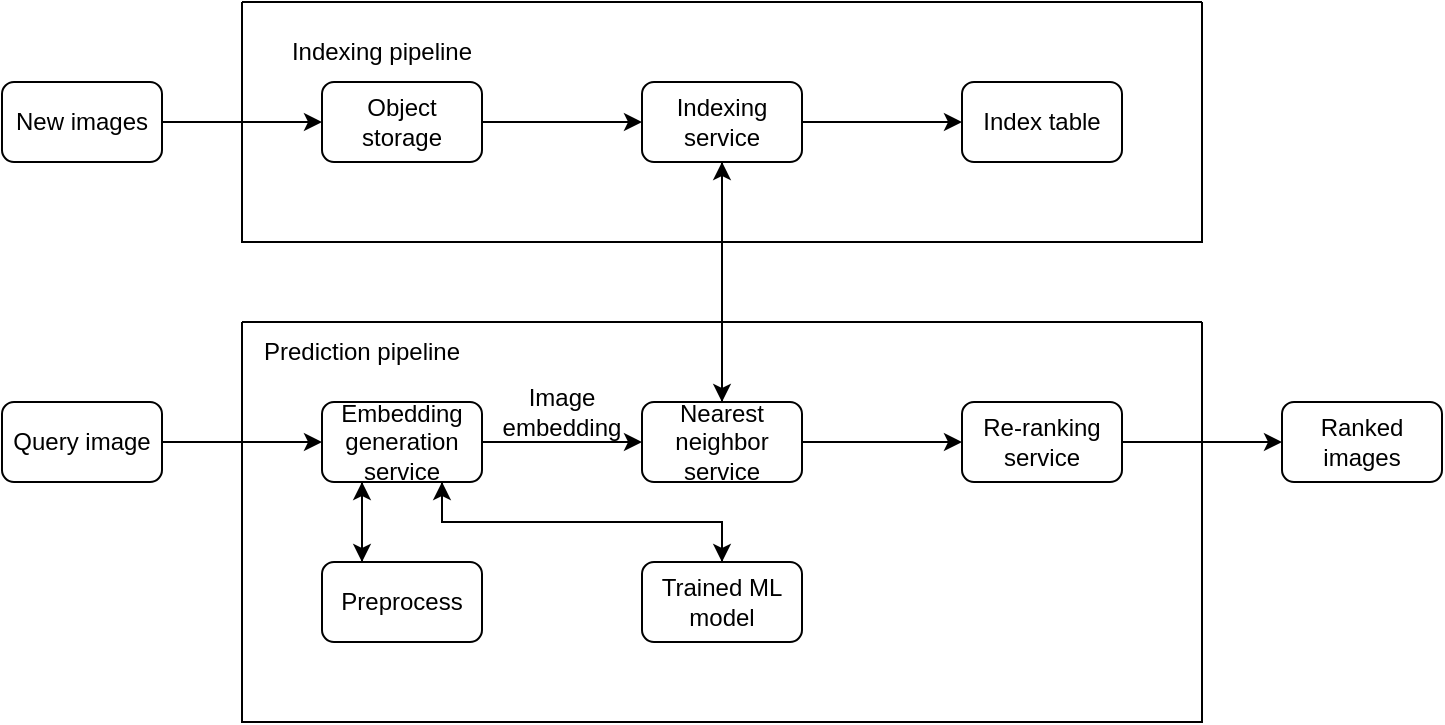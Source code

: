 <mxfile version="28.0.7">
  <diagram id="0skp8sg_g3C_ar09sCD9" name="Page-1">
    <mxGraphModel dx="976" dy="568" grid="1" gridSize="10" guides="1" tooltips="1" connect="1" arrows="1" fold="1" page="1" pageScale="1" pageWidth="850" pageHeight="1100" math="0" shadow="0">
      <root>
        <mxCell id="0" />
        <mxCell id="1" parent="0" />
        <mxCell id="l1ZWfpOvFa45eJeAlfOC-3" value="" style="swimlane;startSize=0;" parent="1" vertex="1">
          <mxGeometry x="200" y="80" width="480" height="120" as="geometry" />
        </mxCell>
        <mxCell id="l1ZWfpOvFa45eJeAlfOC-5" value="Index table" style="rounded=1;whiteSpace=wrap;html=1;" parent="l1ZWfpOvFa45eJeAlfOC-3" vertex="1">
          <mxGeometry x="360" y="40" width="80" height="40" as="geometry" />
        </mxCell>
        <mxCell id="l1ZWfpOvFa45eJeAlfOC-20" style="edgeStyle=orthogonalEdgeStyle;rounded=0;orthogonalLoop=1;jettySize=auto;html=1;exitX=1;exitY=0.5;exitDx=0;exitDy=0;entryX=0;entryY=0.5;entryDx=0;entryDy=0;" parent="l1ZWfpOvFa45eJeAlfOC-3" source="l1ZWfpOvFa45eJeAlfOC-6" target="l1ZWfpOvFa45eJeAlfOC-7" edge="1">
          <mxGeometry relative="1" as="geometry" />
        </mxCell>
        <mxCell id="l1ZWfpOvFa45eJeAlfOC-6" value="Object storage" style="rounded=1;whiteSpace=wrap;html=1;" parent="l1ZWfpOvFa45eJeAlfOC-3" vertex="1">
          <mxGeometry x="40" y="40" width="80" height="40" as="geometry" />
        </mxCell>
        <mxCell id="l1ZWfpOvFa45eJeAlfOC-21" style="edgeStyle=orthogonalEdgeStyle;rounded=0;orthogonalLoop=1;jettySize=auto;html=1;exitX=1;exitY=0.5;exitDx=0;exitDy=0;entryX=0;entryY=0.5;entryDx=0;entryDy=0;" parent="l1ZWfpOvFa45eJeAlfOC-3" source="l1ZWfpOvFa45eJeAlfOC-7" target="l1ZWfpOvFa45eJeAlfOC-5" edge="1">
          <mxGeometry relative="1" as="geometry" />
        </mxCell>
        <mxCell id="l1ZWfpOvFa45eJeAlfOC-7" value="Indexing service" style="rounded=1;whiteSpace=wrap;html=1;" parent="l1ZWfpOvFa45eJeAlfOC-3" vertex="1">
          <mxGeometry x="200" y="40" width="80" height="40" as="geometry" />
        </mxCell>
        <mxCell id="l1ZWfpOvFa45eJeAlfOC-4" value="" style="swimlane;startSize=0;" parent="1" vertex="1">
          <mxGeometry x="200" y="240" width="480" height="200" as="geometry" />
        </mxCell>
        <mxCell id="l1ZWfpOvFa45eJeAlfOC-22" style="edgeStyle=orthogonalEdgeStyle;rounded=0;orthogonalLoop=1;jettySize=auto;html=1;exitX=1;exitY=0.5;exitDx=0;exitDy=0;entryX=0;entryY=0.5;entryDx=0;entryDy=0;" parent="l1ZWfpOvFa45eJeAlfOC-4" source="l1ZWfpOvFa45eJeAlfOC-8" target="l1ZWfpOvFa45eJeAlfOC-9" edge="1">
          <mxGeometry relative="1" as="geometry" />
        </mxCell>
        <mxCell id="l1ZWfpOvFa45eJeAlfOC-26" style="edgeStyle=orthogonalEdgeStyle;rounded=0;orthogonalLoop=1;jettySize=auto;html=1;exitX=0.75;exitY=1;exitDx=0;exitDy=0;entryX=0.5;entryY=0;entryDx=0;entryDy=0;" parent="l1ZWfpOvFa45eJeAlfOC-4" source="l1ZWfpOvFa45eJeAlfOC-8" target="l1ZWfpOvFa45eJeAlfOC-12" edge="1">
          <mxGeometry relative="1" as="geometry" />
        </mxCell>
        <mxCell id="qn2sMM9tRt81M4wvJffz-2" style="edgeStyle=orthogonalEdgeStyle;rounded=0;orthogonalLoop=1;jettySize=auto;html=1;exitX=0.25;exitY=1;exitDx=0;exitDy=0;entryX=0.25;entryY=0;entryDx=0;entryDy=0;" edge="1" parent="l1ZWfpOvFa45eJeAlfOC-4" source="l1ZWfpOvFa45eJeAlfOC-8" target="l1ZWfpOvFa45eJeAlfOC-11">
          <mxGeometry relative="1" as="geometry" />
        </mxCell>
        <mxCell id="l1ZWfpOvFa45eJeAlfOC-8" value="Embedding generation service" style="rounded=1;whiteSpace=wrap;html=1;" parent="l1ZWfpOvFa45eJeAlfOC-4" vertex="1">
          <mxGeometry x="40" y="40" width="80" height="40" as="geometry" />
        </mxCell>
        <mxCell id="l1ZWfpOvFa45eJeAlfOC-23" style="edgeStyle=orthogonalEdgeStyle;rounded=0;orthogonalLoop=1;jettySize=auto;html=1;exitX=1;exitY=0.5;exitDx=0;exitDy=0;entryX=0;entryY=0.5;entryDx=0;entryDy=0;" parent="l1ZWfpOvFa45eJeAlfOC-4" source="l1ZWfpOvFa45eJeAlfOC-9" target="l1ZWfpOvFa45eJeAlfOC-10" edge="1">
          <mxGeometry relative="1" as="geometry" />
        </mxCell>
        <mxCell id="l1ZWfpOvFa45eJeAlfOC-9" value="Nearest neighbor service" style="rounded=1;whiteSpace=wrap;html=1;" parent="l1ZWfpOvFa45eJeAlfOC-4" vertex="1">
          <mxGeometry x="200" y="40" width="80" height="40" as="geometry" />
        </mxCell>
        <mxCell id="l1ZWfpOvFa45eJeAlfOC-10" value="Re-ranking service" style="rounded=1;whiteSpace=wrap;html=1;" parent="l1ZWfpOvFa45eJeAlfOC-4" vertex="1">
          <mxGeometry x="360" y="40" width="80" height="40" as="geometry" />
        </mxCell>
        <mxCell id="qn2sMM9tRt81M4wvJffz-3" style="edgeStyle=orthogonalEdgeStyle;rounded=0;orthogonalLoop=1;jettySize=auto;html=1;exitX=0.25;exitY=0;exitDx=0;exitDy=0;entryX=0.25;entryY=1;entryDx=0;entryDy=0;" edge="1" parent="l1ZWfpOvFa45eJeAlfOC-4" source="l1ZWfpOvFa45eJeAlfOC-11" target="l1ZWfpOvFa45eJeAlfOC-8">
          <mxGeometry relative="1" as="geometry" />
        </mxCell>
        <mxCell id="l1ZWfpOvFa45eJeAlfOC-11" value="Preprocess" style="rounded=1;whiteSpace=wrap;html=1;" parent="l1ZWfpOvFa45eJeAlfOC-4" vertex="1">
          <mxGeometry x="40" y="120" width="80" height="40" as="geometry" />
        </mxCell>
        <mxCell id="l1ZWfpOvFa45eJeAlfOC-28" style="edgeStyle=orthogonalEdgeStyle;rounded=0;orthogonalLoop=1;jettySize=auto;html=1;exitX=0.5;exitY=0;exitDx=0;exitDy=0;entryX=0.75;entryY=1;entryDx=0;entryDy=0;" parent="l1ZWfpOvFa45eJeAlfOC-4" source="l1ZWfpOvFa45eJeAlfOC-12" target="l1ZWfpOvFa45eJeAlfOC-8" edge="1">
          <mxGeometry relative="1" as="geometry" />
        </mxCell>
        <mxCell id="l1ZWfpOvFa45eJeAlfOC-12" value="Trained ML model" style="rounded=1;whiteSpace=wrap;html=1;" parent="l1ZWfpOvFa45eJeAlfOC-4" vertex="1">
          <mxGeometry x="200" y="120" width="80" height="40" as="geometry" />
        </mxCell>
        <mxCell id="l1ZWfpOvFa45eJeAlfOC-29" value="Prediction pipeline" style="text;html=1;strokeColor=none;fillColor=none;align=center;verticalAlign=middle;whiteSpace=wrap;rounded=0;" parent="l1ZWfpOvFa45eJeAlfOC-4" vertex="1">
          <mxGeometry width="120" height="30" as="geometry" />
        </mxCell>
        <mxCell id="l1ZWfpOvFa45eJeAlfOC-37" value="Image embedding" style="text;html=1;strokeColor=none;fillColor=none;align=center;verticalAlign=middle;whiteSpace=wrap;rounded=0;" parent="l1ZWfpOvFa45eJeAlfOC-4" vertex="1">
          <mxGeometry x="120" y="30" width="80" height="30" as="geometry" />
        </mxCell>
        <mxCell id="l1ZWfpOvFa45eJeAlfOC-18" style="edgeStyle=orthogonalEdgeStyle;rounded=0;orthogonalLoop=1;jettySize=auto;html=1;exitX=0.5;exitY=1;exitDx=0;exitDy=0;entryX=0.5;entryY=0;entryDx=0;entryDy=0;" parent="1" source="l1ZWfpOvFa45eJeAlfOC-7" target="l1ZWfpOvFa45eJeAlfOC-9" edge="1">
          <mxGeometry relative="1" as="geometry" />
        </mxCell>
        <mxCell id="l1ZWfpOvFa45eJeAlfOC-19" style="edgeStyle=orthogonalEdgeStyle;rounded=0;orthogonalLoop=1;jettySize=auto;html=1;exitX=0.5;exitY=0;exitDx=0;exitDy=0;entryX=0.5;entryY=1;entryDx=0;entryDy=0;" parent="1" source="l1ZWfpOvFa45eJeAlfOC-9" target="l1ZWfpOvFa45eJeAlfOC-7" edge="1">
          <mxGeometry relative="1" as="geometry" />
        </mxCell>
        <mxCell id="l1ZWfpOvFa45eJeAlfOC-30" value="Indexing pipeline" style="text;html=1;strokeColor=none;fillColor=none;align=center;verticalAlign=middle;whiteSpace=wrap;rounded=0;" parent="1" vertex="1">
          <mxGeometry x="210" y="90" width="120" height="30" as="geometry" />
        </mxCell>
        <mxCell id="l1ZWfpOvFa45eJeAlfOC-32" style="edgeStyle=orthogonalEdgeStyle;rounded=0;orthogonalLoop=1;jettySize=auto;html=1;exitX=1;exitY=0.5;exitDx=0;exitDy=0;entryX=0;entryY=0.5;entryDx=0;entryDy=0;" parent="1" source="l1ZWfpOvFa45eJeAlfOC-31" target="l1ZWfpOvFa45eJeAlfOC-6" edge="1">
          <mxGeometry relative="1" as="geometry" />
        </mxCell>
        <mxCell id="l1ZWfpOvFa45eJeAlfOC-31" value="New images" style="rounded=1;whiteSpace=wrap;html=1;" parent="1" vertex="1">
          <mxGeometry x="80" y="120" width="80" height="40" as="geometry" />
        </mxCell>
        <mxCell id="l1ZWfpOvFa45eJeAlfOC-34" style="edgeStyle=orthogonalEdgeStyle;rounded=0;orthogonalLoop=1;jettySize=auto;html=1;exitX=1;exitY=0.5;exitDx=0;exitDy=0;entryX=0;entryY=0.5;entryDx=0;entryDy=0;" parent="1" source="l1ZWfpOvFa45eJeAlfOC-33" target="l1ZWfpOvFa45eJeAlfOC-8" edge="1">
          <mxGeometry relative="1" as="geometry" />
        </mxCell>
        <mxCell id="l1ZWfpOvFa45eJeAlfOC-33" value="Query image" style="rounded=1;whiteSpace=wrap;html=1;" parent="1" vertex="1">
          <mxGeometry x="80" y="280" width="80" height="40" as="geometry" />
        </mxCell>
        <mxCell id="l1ZWfpOvFa45eJeAlfOC-35" value="Ranked images" style="rounded=1;whiteSpace=wrap;html=1;" parent="1" vertex="1">
          <mxGeometry x="720" y="280" width="80" height="40" as="geometry" />
        </mxCell>
        <mxCell id="l1ZWfpOvFa45eJeAlfOC-36" style="edgeStyle=orthogonalEdgeStyle;rounded=0;orthogonalLoop=1;jettySize=auto;html=1;exitX=1;exitY=0.5;exitDx=0;exitDy=0;entryX=0;entryY=0.5;entryDx=0;entryDy=0;" parent="1" source="l1ZWfpOvFa45eJeAlfOC-10" target="l1ZWfpOvFa45eJeAlfOC-35" edge="1">
          <mxGeometry relative="1" as="geometry" />
        </mxCell>
      </root>
    </mxGraphModel>
  </diagram>
</mxfile>
